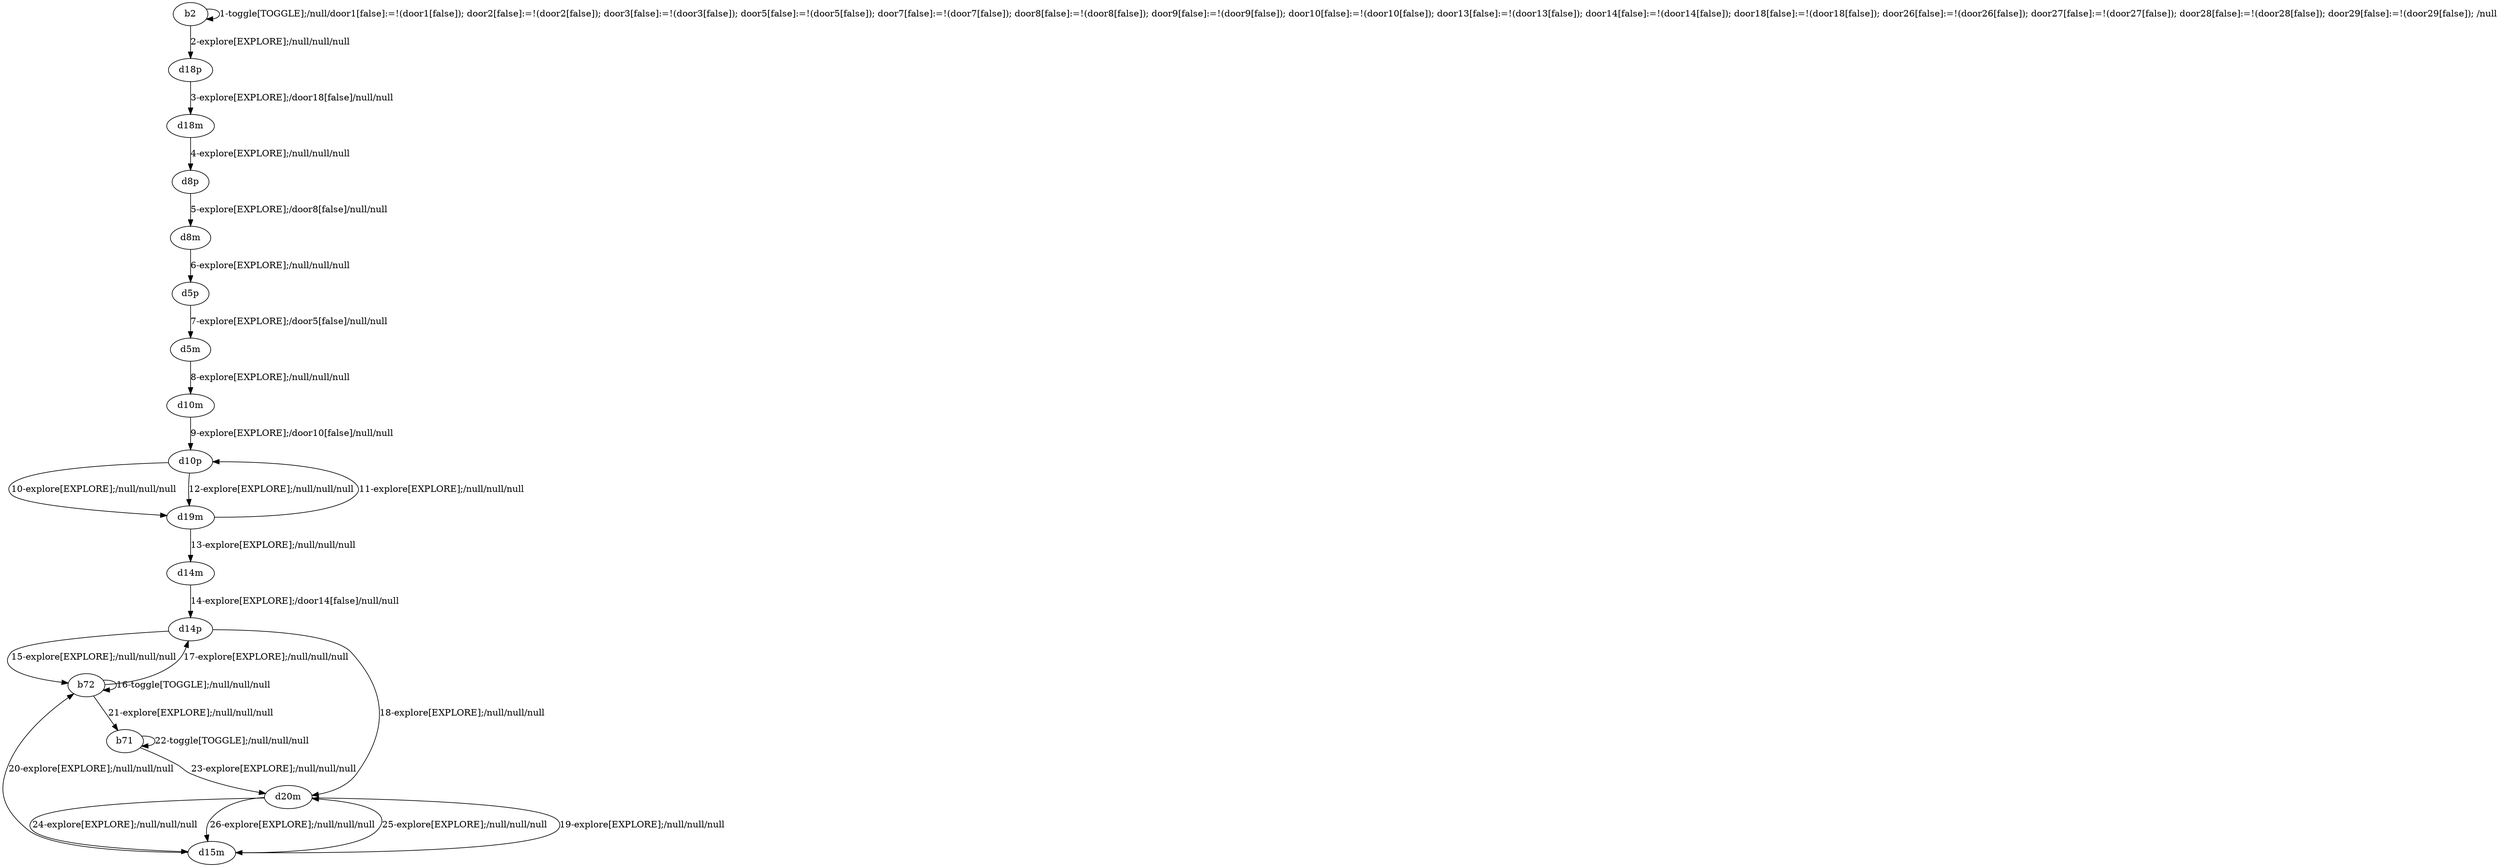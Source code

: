 # Total number of goals covered by this test: 2
# b72 --> b72
# b71 --> b71

digraph g {
"b2" -> "b2" [label = "1-toggle[TOGGLE];/null/door1[false]:=!(door1[false]); door2[false]:=!(door2[false]); door3[false]:=!(door3[false]); door5[false]:=!(door5[false]); door7[false]:=!(door7[false]); door8[false]:=!(door8[false]); door9[false]:=!(door9[false]); door10[false]:=!(door10[false]); door13[false]:=!(door13[false]); door14[false]:=!(door14[false]); door18[false]:=!(door18[false]); door26[false]:=!(door26[false]); door27[false]:=!(door27[false]); door28[false]:=!(door28[false]); door29[false]:=!(door29[false]); /null"];
"b2" -> "d18p" [label = "2-explore[EXPLORE];/null/null/null"];
"d18p" -> "d18m" [label = "3-explore[EXPLORE];/door18[false]/null/null"];
"d18m" -> "d8p" [label = "4-explore[EXPLORE];/null/null/null"];
"d8p" -> "d8m" [label = "5-explore[EXPLORE];/door8[false]/null/null"];
"d8m" -> "d5p" [label = "6-explore[EXPLORE];/null/null/null"];
"d5p" -> "d5m" [label = "7-explore[EXPLORE];/door5[false]/null/null"];
"d5m" -> "d10m" [label = "8-explore[EXPLORE];/null/null/null"];
"d10m" -> "d10p" [label = "9-explore[EXPLORE];/door10[false]/null/null"];
"d10p" -> "d19m" [label = "10-explore[EXPLORE];/null/null/null"];
"d19m" -> "d10p" [label = "11-explore[EXPLORE];/null/null/null"];
"d10p" -> "d19m" [label = "12-explore[EXPLORE];/null/null/null"];
"d19m" -> "d14m" [label = "13-explore[EXPLORE];/null/null/null"];
"d14m" -> "d14p" [label = "14-explore[EXPLORE];/door14[false]/null/null"];
"d14p" -> "b72" [label = "15-explore[EXPLORE];/null/null/null"];
"b72" -> "b72" [label = "16-toggle[TOGGLE];/null/null/null"];
"b72" -> "d14p" [label = "17-explore[EXPLORE];/null/null/null"];
"d14p" -> "d20m" [label = "18-explore[EXPLORE];/null/null/null"];
"d20m" -> "d15m" [label = "19-explore[EXPLORE];/null/null/null"];
"d15m" -> "b72" [label = "20-explore[EXPLORE];/null/null/null"];
"b72" -> "b71" [label = "21-explore[EXPLORE];/null/null/null"];
"b71" -> "b71" [label = "22-toggle[TOGGLE];/null/null/null"];
"b71" -> "d20m" [label = "23-explore[EXPLORE];/null/null/null"];
"d20m" -> "d15m" [label = "24-explore[EXPLORE];/null/null/null"];
"d15m" -> "d20m" [label = "25-explore[EXPLORE];/null/null/null"];
"d20m" -> "d15m" [label = "26-explore[EXPLORE];/null/null/null"];
}